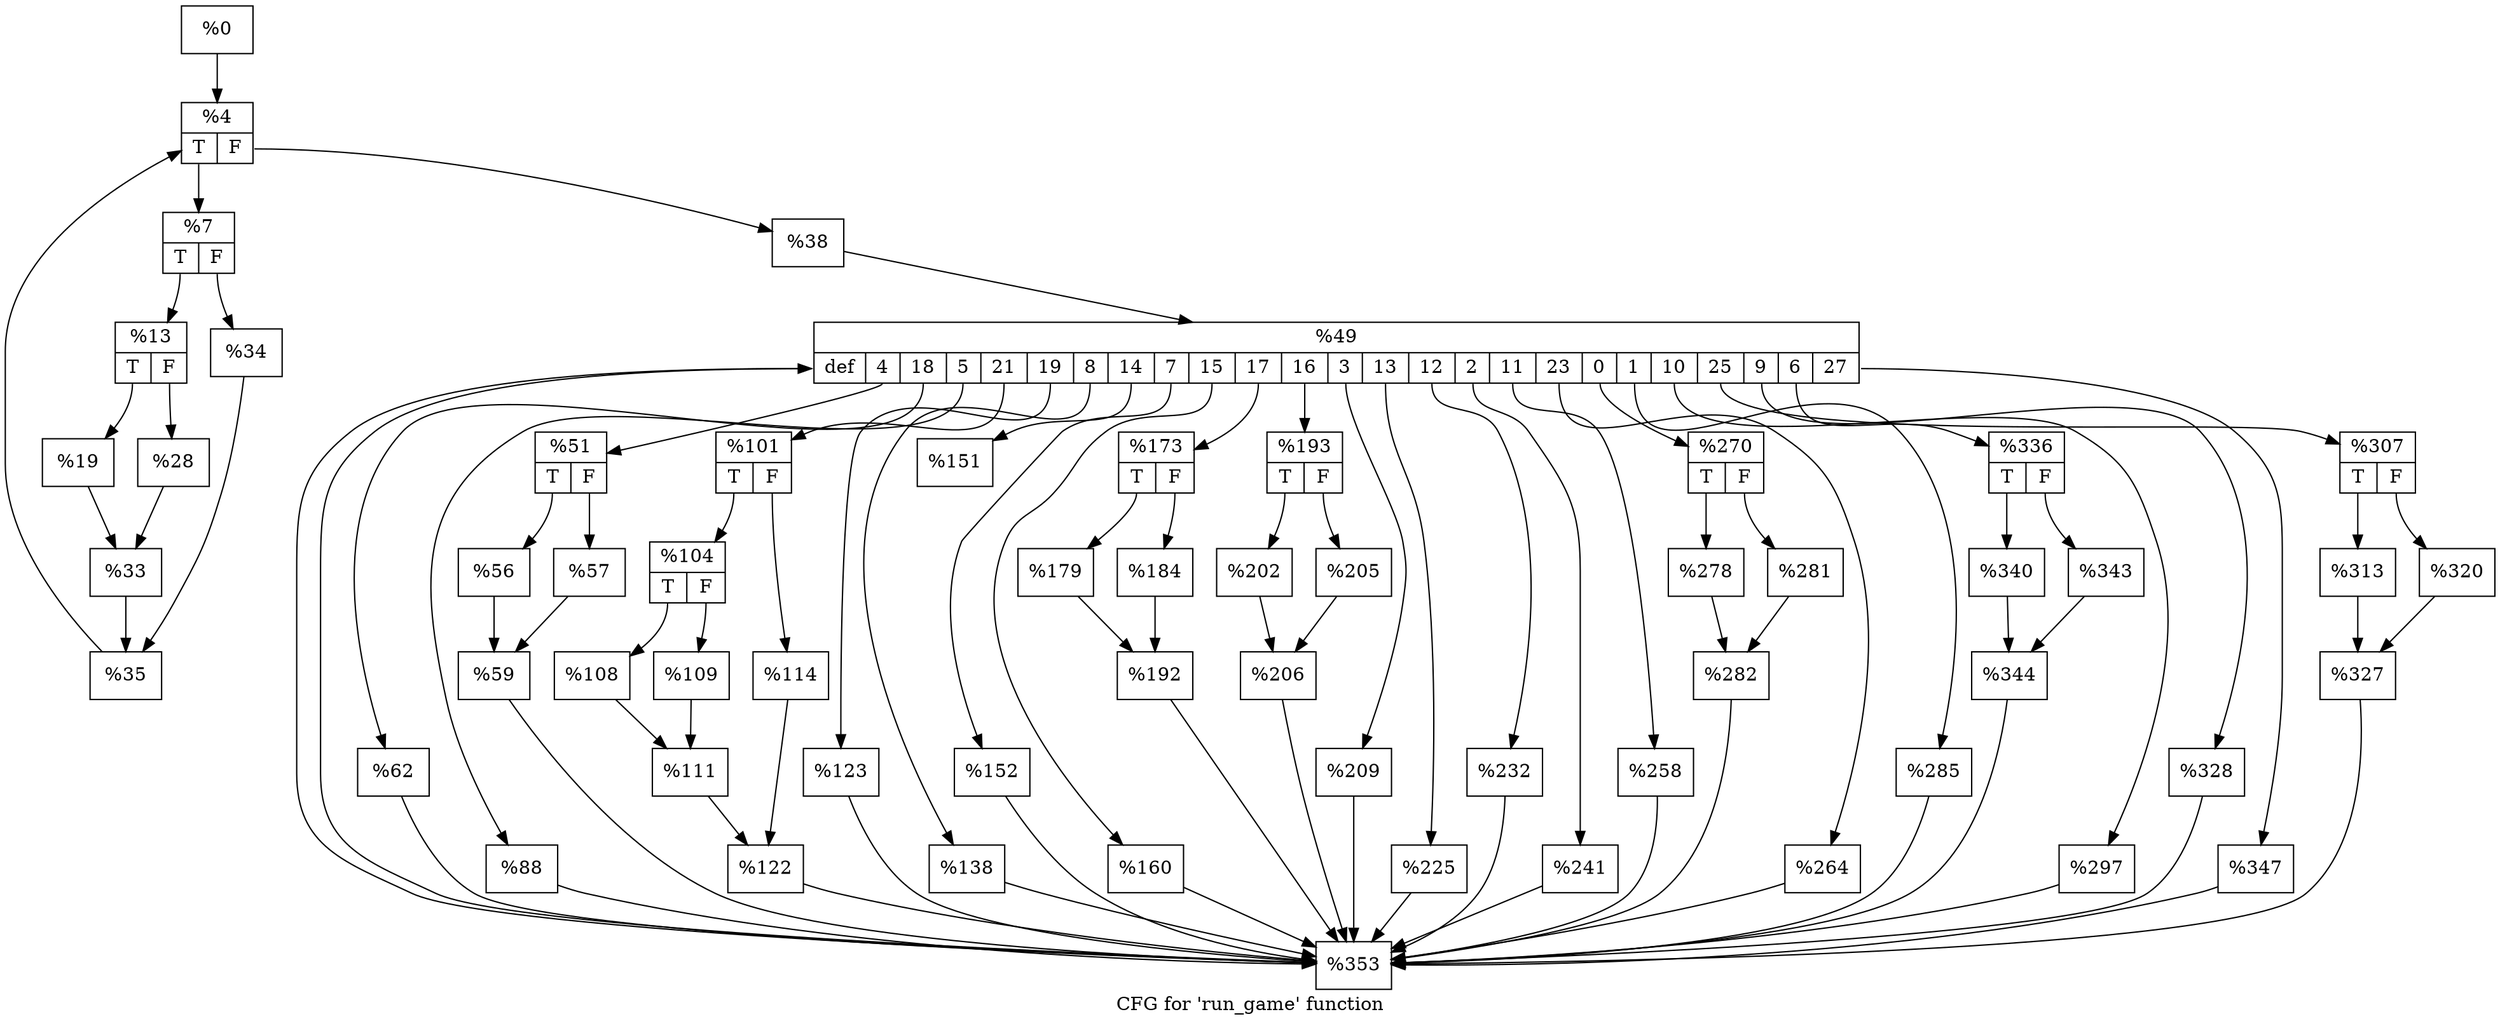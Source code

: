 digraph "CFG for 'run_game' function" {
	label="CFG for 'run_game' function";

	Node0x17ea920 [shape=record,label="{%0}"];
	Node0x17ea920 -> Node0x17eb8a0;
	Node0x17eb8a0 [shape=record,label="{%4|{<s0>T|<s1>F}}"];
	Node0x17eb8a0:s0 -> Node0x17ebae0;
	Node0x17eb8a0:s1 -> Node0x17ebb40;
	Node0x17ebae0 [shape=record,label="{%7|{<s0>T|<s1>F}}"];
	Node0x17ebae0:s0 -> Node0x17ec310;
	Node0x17ebae0:s1 -> Node0x17ec370;
	Node0x17ec310 [shape=record,label="{%13|{<s0>T|<s1>F}}"];
	Node0x17ec310:s0 -> Node0x17ec890;
	Node0x17ec310:s1 -> Node0x17ec8f0;
	Node0x17ec890 [shape=record,label="{%19}"];
	Node0x17ec890 -> Node0x17ecff0;
	Node0x17ec8f0 [shape=record,label="{%28}"];
	Node0x17ec8f0 -> Node0x17ecff0;
	Node0x17ecff0 [shape=record,label="{%33}"];
	Node0x17ecff0 -> Node0x17ed5a0;
	Node0x17ec370 [shape=record,label="{%34}"];
	Node0x17ec370 -> Node0x17ed5a0;
	Node0x17ed5a0 [shape=record,label="{%35}"];
	Node0x17ed5a0 -> Node0x17eb8a0;
	Node0x17ebb40 [shape=record,label="{%38}"];
	Node0x17ebb40 -> Node0x17ee0f0;
	Node0x17ee0f0 [shape=record,label="{%49|{<s0>def|<s1>4|<s2>18|<s3>5|<s4>21|<s5>19|<s6>8|<s7>14|<s8>7|<s9>15|<s10>17|<s11>16|<s12>3|<s13>13|<s14>12|<s15>2|<s16>11|<s17>23|<s18>0|<s19>1|<s20>10|<s21>25|<s22>9|<s23>6|<s24>27}}"];
	Node0x17ee0f0:s0 -> Node0x17ee250;
	Node0x17ee0f0:s1 -> Node0x17ee300;
	Node0x17ee0f0:s2 -> Node0x17ee3b0;
	Node0x17ee0f0:s3 -> Node0x17ee410;
	Node0x17ee0f0:s4 -> Node0x17ee4c0;
	Node0x17ee0f0:s5 -> Node0x17ee5b0;
	Node0x17ee0f0:s6 -> Node0x17ee6a0;
	Node0x17ee0f0:s7 -> Node0x17ee790;
	Node0x17ee0f0:s8 -> Node0x17ee880;
	Node0x17ee0f0:s9 -> Node0x17ee970;
	Node0x17ee0f0:s10 -> Node0x17eea60;
	Node0x17ee0f0:s11 -> Node0x17eeb00;
	Node0x17ee0f0:s12 -> Node0x17eeba0;
	Node0x17ee0f0:s13 -> Node0x17eec90;
	Node0x17ee0f0:s14 -> Node0x17eed30;
	Node0x17ee0f0:s15 -> Node0x17eedd0;
	Node0x17ee0f0:s16 -> Node0x17eeec0;
	Node0x17ee0f0:s17 -> Node0x17eefb0;
	Node0x17ee0f0:s18 -> Node0x17ef050;
	Node0x17ee0f0:s19 -> Node0x17ef0f0;
	Node0x17ee0f0:s20 -> Node0x17ef1e0;
	Node0x17ee0f0:s21 -> Node0x17ef2d0;
	Node0x17ee0f0:s22 -> Node0x17ef3c0;
	Node0x17ee0f0:s23 -> Node0x17ef4b0;
	Node0x17ee0f0:s24 -> Node0x17ef5a0;
	Node0x17ee300 [shape=record,label="{%51|{<s0>T|<s1>F}}"];
	Node0x17ee300:s0 -> Node0x17efe20;
	Node0x17ee300:s1 -> Node0x17efe80;
	Node0x17efe20 [shape=record,label="{%56}"];
	Node0x17efe20 -> Node0x17effd0;
	Node0x17efe80 [shape=record,label="{%57}"];
	Node0x17efe80 -> Node0x17effd0;
	Node0x17effd0 [shape=record,label="{%59}"];
	Node0x17effd0 -> Node0x17ee250;
	Node0x17ee3b0 [shape=record,label="{%62}"];
	Node0x17ee3b0 -> Node0x17ee250;
	Node0x17ee410 [shape=record,label="{%88}"];
	Node0x17ee410 -> Node0x17ee250;
	Node0x17ee4c0 [shape=record,label="{%101|{<s0>T|<s1>F}}"];
	Node0x17ee4c0:s0 -> Node0x17f21c0;
	Node0x17ee4c0:s1 -> Node0x17f2220;
	Node0x17f21c0 [shape=record,label="{%104|{<s0>T|<s1>F}}"];
	Node0x17f21c0:s0 -> Node0x17f2500;
	Node0x17f21c0:s1 -> Node0x17f2560;
	Node0x17f2500 [shape=record,label="{%108}"];
	Node0x17f2500 -> Node0x17f26b0;
	Node0x17f2560 [shape=record,label="{%109}"];
	Node0x17f2560 -> Node0x17f26b0;
	Node0x17f26b0 [shape=record,label="{%111}"];
	Node0x17f26b0 -> Node0x17f2ab0;
	Node0x17f2220 [shape=record,label="{%114}"];
	Node0x17f2220 -> Node0x17f2ab0;
	Node0x17f2ab0 [shape=record,label="{%122}"];
	Node0x17f2ab0 -> Node0x17ee250;
	Node0x17ee5b0 [shape=record,label="{%123}"];
	Node0x17ee5b0 -> Node0x17ee250;
	Node0x17ee6a0 [shape=record,label="{%138}"];
	Node0x17ee6a0 -> Node0x17ee250;
	Node0x17ee790 [shape=record,label="{%151}"];
	Node0x17ee880 [shape=record,label="{%152}"];
	Node0x17ee880 -> Node0x17ee250;
	Node0x17ee970 [shape=record,label="{%160}"];
	Node0x17ee970 -> Node0x17ee250;
	Node0x17eea60 [shape=record,label="{%173|{<s0>T|<s1>F}}"];
	Node0x17eea60:s0 -> Node0x17d73b0;
	Node0x17eea60:s1 -> Node0x17f6400;
	Node0x17d73b0 [shape=record,label="{%179}"];
	Node0x17d73b0 -> Node0x17f6880;
	Node0x17f6400 [shape=record,label="{%184}"];
	Node0x17f6400 -> Node0x17f6880;
	Node0x17f6880 [shape=record,label="{%192}"];
	Node0x17f6880 -> Node0x17ee250;
	Node0x17eeb00 [shape=record,label="{%193|{<s0>T|<s1>F}}"];
	Node0x17eeb00:s0 -> Node0x17f7400;
	Node0x17eeb00:s1 -> Node0x17f7460;
	Node0x17f7400 [shape=record,label="{%202}"];
	Node0x17f7400 -> Node0x17f7680;
	Node0x17f7460 [shape=record,label="{%205}"];
	Node0x17f7460 -> Node0x17f7680;
	Node0x17f7680 [shape=record,label="{%206}"];
	Node0x17f7680 -> Node0x17ee250;
	Node0x17eeba0 [shape=record,label="{%209}"];
	Node0x17eeba0 -> Node0x17ee250;
	Node0x17eec90 [shape=record,label="{%225}"];
	Node0x17eec90 -> Node0x17ee250;
	Node0x17eed30 [shape=record,label="{%232}"];
	Node0x17eed30 -> Node0x17ee250;
	Node0x17eedd0 [shape=record,label="{%241}"];
	Node0x17eedd0 -> Node0x17ee250;
	Node0x17eeec0 [shape=record,label="{%258}"];
	Node0x17eeec0 -> Node0x17ee250;
	Node0x17eefb0 [shape=record,label="{%264}"];
	Node0x17eefb0 -> Node0x17ee250;
	Node0x17ef050 [shape=record,label="{%270|{<s0>T|<s1>F}}"];
	Node0x17ef050:s0 -> Node0x17fb090;
	Node0x17ef050:s1 -> Node0x17fb0f0;
	Node0x17fb090 [shape=record,label="{%278}"];
	Node0x17fb090 -> Node0x17fb310;
	Node0x17fb0f0 [shape=record,label="{%281}"];
	Node0x17fb0f0 -> Node0x17fb310;
	Node0x17fb310 [shape=record,label="{%282}"];
	Node0x17fb310 -> Node0x17ee250;
	Node0x17ef0f0 [shape=record,label="{%285}"];
	Node0x17ef0f0 -> Node0x17ee250;
	Node0x17ef1e0 [shape=record,label="{%297}"];
	Node0x17ef1e0 -> Node0x17ee250;
	Node0x17ef2d0 [shape=record,label="{%307|{<s0>T|<s1>F}}"];
	Node0x17ef2d0:s0 -> Node0x17fc860;
	Node0x17ef2d0:s1 -> Node0x17fc8c0;
	Node0x17fc860 [shape=record,label="{%313}"];
	Node0x17fc860 -> Node0x17fcdd0;
	Node0x17fc8c0 [shape=record,label="{%320}"];
	Node0x17fc8c0 -> Node0x17fcdd0;
	Node0x17fcdd0 [shape=record,label="{%327}"];
	Node0x17fcdd0 -> Node0x17ee250;
	Node0x17ef3c0 [shape=record,label="{%328}"];
	Node0x17ef3c0 -> Node0x17ee250;
	Node0x17ef4b0 [shape=record,label="{%336|{<s0>T|<s1>F}}"];
	Node0x17ef4b0:s0 -> Node0x17fd670;
	Node0x17ef4b0:s1 -> Node0x17fdd70;
	Node0x17fd670 [shape=record,label="{%340}"];
	Node0x17fd670 -> Node0x17fdfe0;
	Node0x17fdd70 [shape=record,label="{%343}"];
	Node0x17fdd70 -> Node0x17fdfe0;
	Node0x17fdfe0 [shape=record,label="{%344}"];
	Node0x17fdfe0 -> Node0x17ee250;
	Node0x17ef5a0 [shape=record,label="{%347}"];
	Node0x17ef5a0 -> Node0x17ee250;
	Node0x17ee250 [shape=record,label="{%353}"];
	Node0x17ee250 -> Node0x17ee0f0;
}
